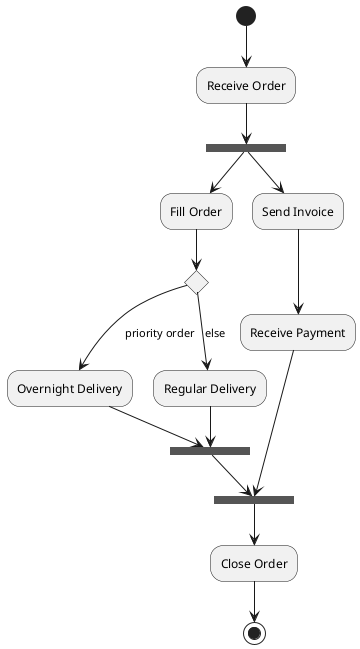 @startuml

(*) --> "Receive Order"
"Receive Order" --> ===B1===
===B1=== --> "Fill Order"
"Fill Order" --> if "" then
  --> [priority order] "Overnight Delivery"
else 
  --> [else] "Regular Delivery"
endif 

"Overnight Delivery" --> === merge ===
"Regular Delivery" --> === merge ===

===B1=== --> "Send Invoice"
"Send Invoice" --> "Receive Payment"
"Receive Payment" --> ===B2===
===merge=== --> ===B2===

===B2=== --> "Close Order"
"Close Order" --> (*)


@enduml